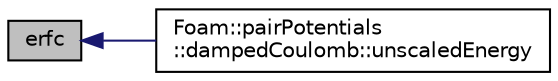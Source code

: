 digraph "erfc"
{
  bgcolor="transparent";
  edge [fontname="Helvetica",fontsize="10",labelfontname="Helvetica",labelfontsize="10"];
  node [fontname="Helvetica",fontsize="10",shape=record];
  rankdir="LR";
  Node1 [label="erfc",height=0.2,width=0.4,color="black", fillcolor="grey75", style="filled", fontcolor="black"];
  Node1 -> Node2 [dir="back",color="midnightblue",fontsize="10",style="solid",fontname="Helvetica"];
  Node2 [label="Foam::pairPotentials\l::dampedCoulomb::unscaledEnergy",height=0.2,width=0.4,color="black",URL="$a00492.html#a73698c4cdd0bb3eaaf7a7aa4ba68f011"];
}

